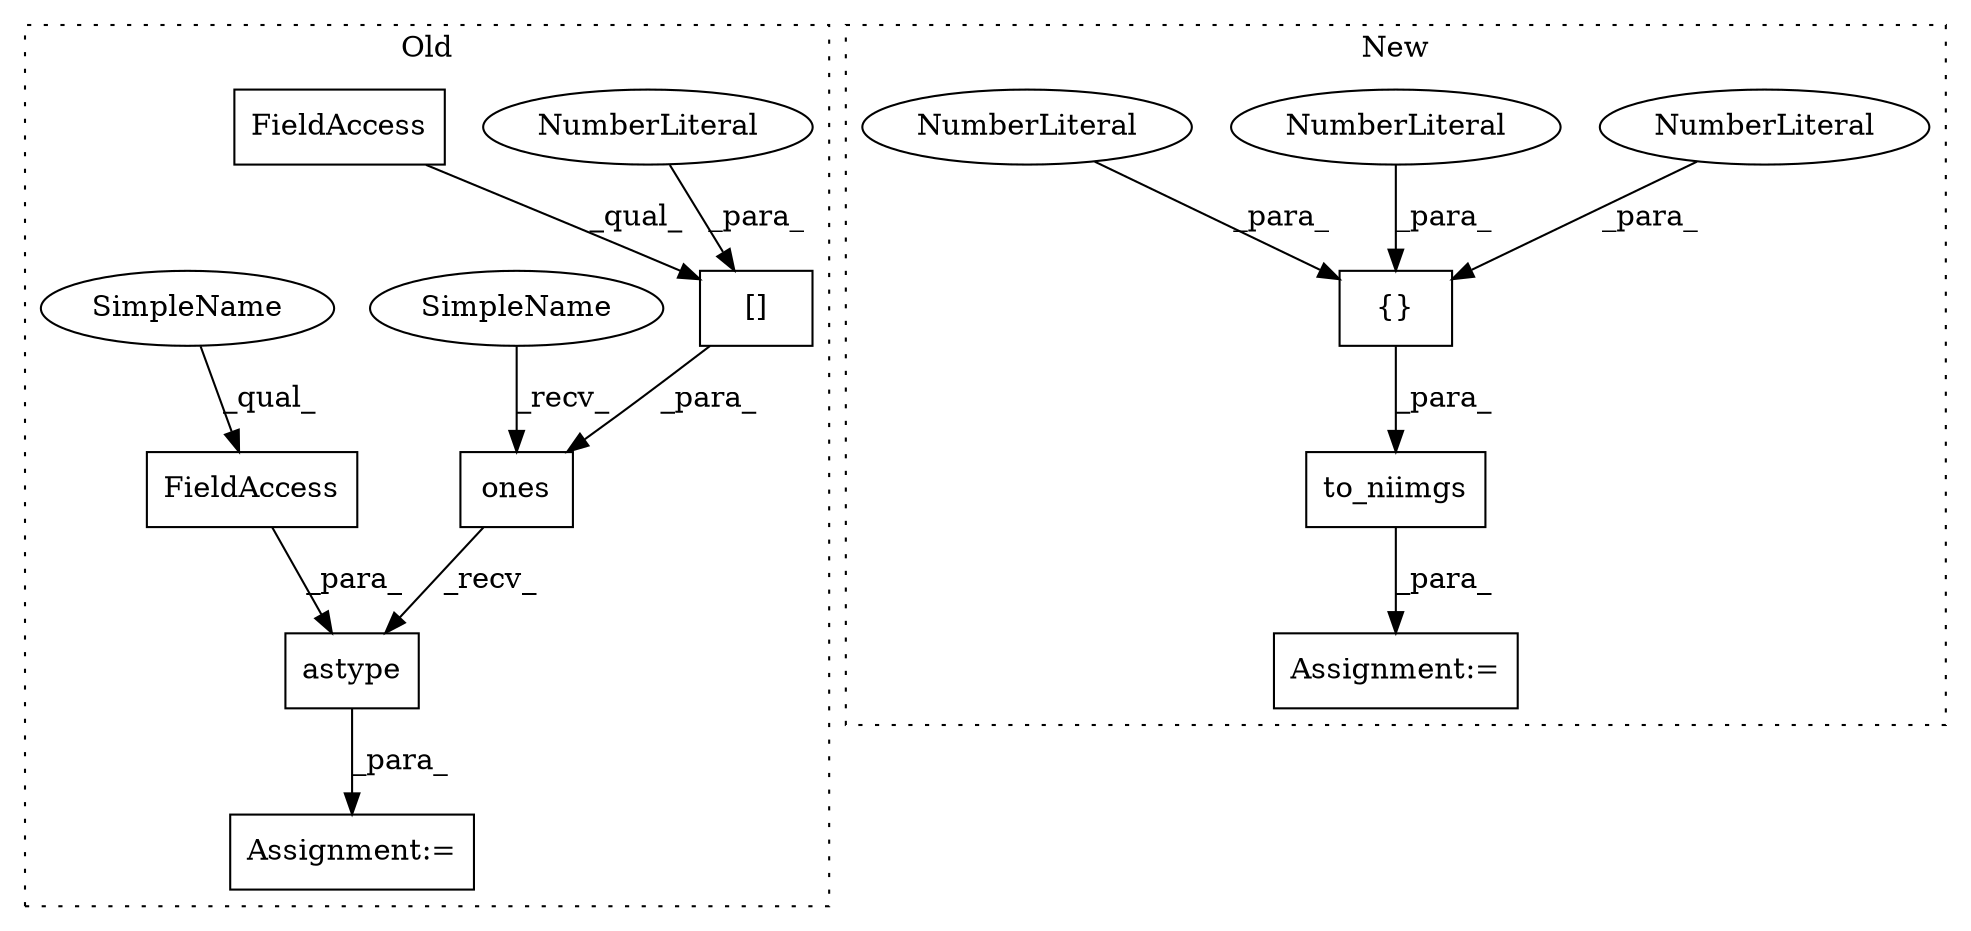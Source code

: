digraph G {
subgraph cluster0 {
1 [label="[]" a="2" s="6256,6265" l="8,1" shape="box"];
3 [label="NumberLiteral" a="34" s="6264" l="1" shape="ellipse"];
4 [label="FieldAccess" a="22" s="6256" l="7" shape="box"];
6 [label="ones" a="32" s="6251,6266" l="5,1" shape="box"];
7 [label="FieldAccess" a="22" s="6275" l="10" shape="box"];
8 [label="astype" a="32" s="6268,6285" l="7,1" shape="box"];
9 [label="Assignment:=" a="7" s="6244" l="1" shape="box"];
14 [label="SimpleName" a="42" s="6245" l="5" shape="ellipse"];
15 [label="SimpleName" a="42" s="6275" l="5" shape="ellipse"];
label = "Old";
style="dotted";
}
subgraph cluster1 {
2 [label="to_niimgs" a="32" s="6424,6452" l="10,1" shape="box"];
5 [label="Assignment:=" a="7" s="6422" l="2" shape="box"];
10 [label="{}" a="4" s="6445,6451" l="1,1" shape="box"];
11 [label="NumberLiteral" a="34" s="6450" l="1" shape="ellipse"];
12 [label="NumberLiteral" a="34" s="6448" l="1" shape="ellipse"];
13 [label="NumberLiteral" a="34" s="6446" l="1" shape="ellipse"];
label = "New";
style="dotted";
}
1 -> 6 [label="_para_"];
2 -> 5 [label="_para_"];
3 -> 1 [label="_para_"];
4 -> 1 [label="_qual_"];
6 -> 8 [label="_recv_"];
7 -> 8 [label="_para_"];
8 -> 9 [label="_para_"];
10 -> 2 [label="_para_"];
11 -> 10 [label="_para_"];
12 -> 10 [label="_para_"];
13 -> 10 [label="_para_"];
14 -> 6 [label="_recv_"];
15 -> 7 [label="_qual_"];
}